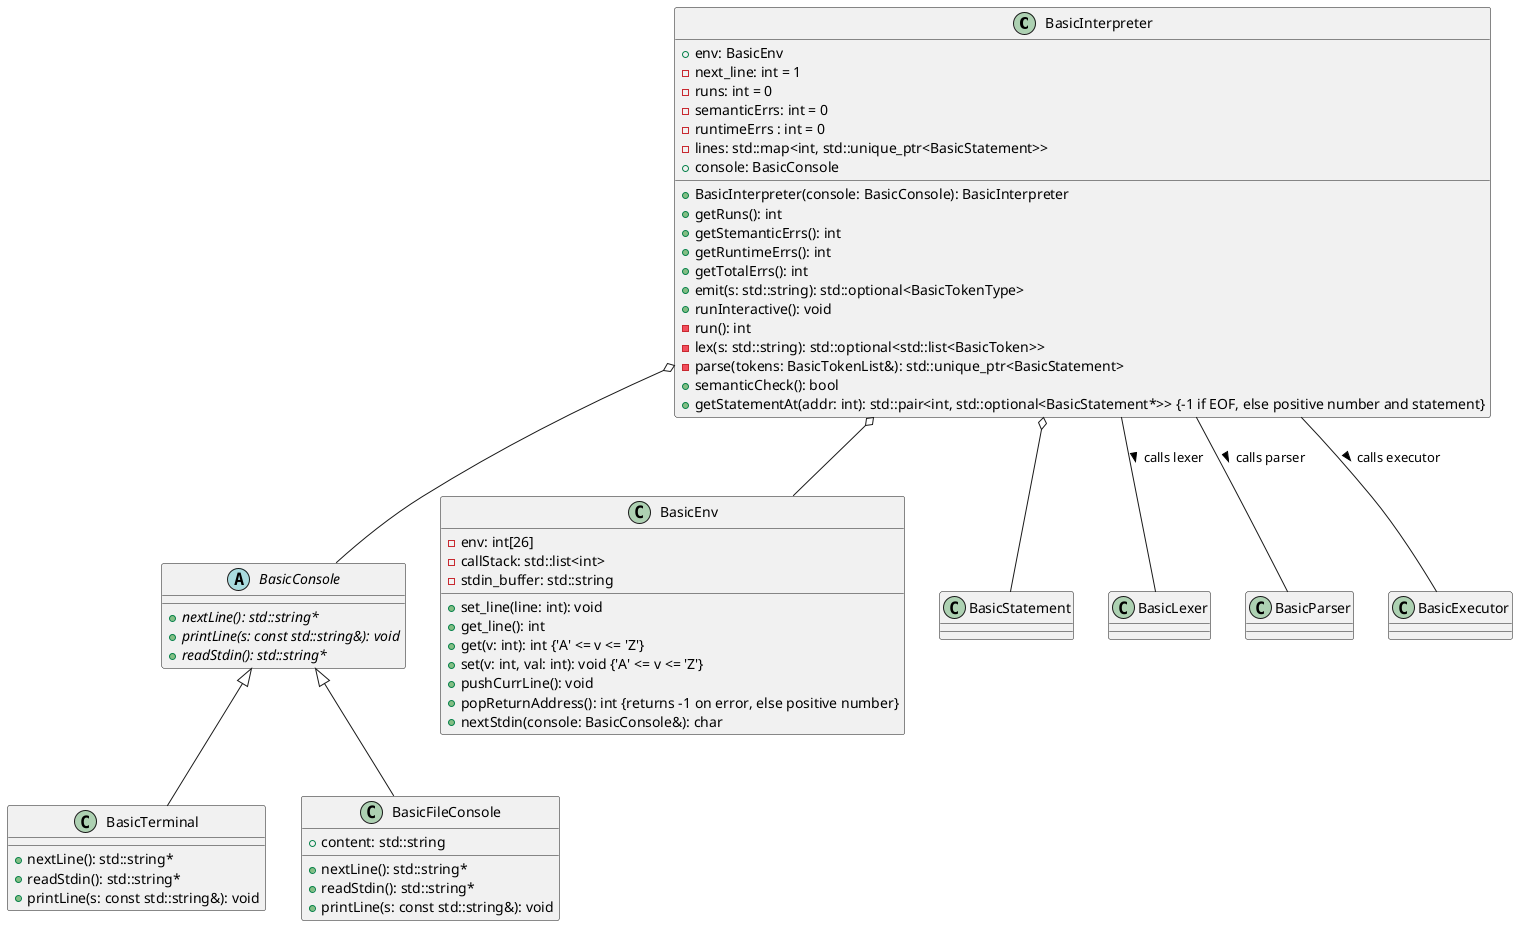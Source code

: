 @startuml Interpreter classes

class BasicInterpreter {
    + env: BasicEnv
    - next_line: int = 1
    - runs: int = 0
    - semanticErrs: int = 0
    - runtimeErrs : int = 0
    - lines: std::map<int, std::unique_ptr<BasicStatement>>
    + console: BasicConsole
    + BasicInterpreter(console: BasicConsole): BasicInterpreter
    + getRuns(): int
    + getStemanticErrs(): int
    + getRuntimeErrs(): int
    + getTotalErrs(): int
    + emit(s: std::string): std::optional<BasicTokenType>
    + runInteractive(): void
    - run(): int
    - lex(s: std::string): std::optional<std::list<BasicToken>>
    - parse(tokens: BasicTokenList&): std::unique_ptr<BasicStatement>
    + semanticCheck(): bool
    + getStatementAt(addr: int): std::pair<int, std::optional<BasicStatement*>> {-1 if EOF, else positive number and statement}
}

abstract class BasicConsole {
    + {abstract} nextLine(): std::string*
    + {abstract} printLine(s: const std::string&): void
    + {abstract} readStdin(): std::string*
}

class BasicTerminal extends BasicConsole {
    + nextLine(): std::string*
    + readStdin(): std::string*
    + printLine(s: const std::string&): void
}

class BasicFileConsole extends BasicConsole {
    + content: std::string
    + nextLine(): std::string*
    + readStdin(): std::string*
    + printLine(s: const std::string&): void
}

class BasicEnv {
    - env: int[26]
    - callStack: std::list<int>
    - stdin_buffer: std::string
    + set_line(line: int): void
    + get_line(): int
    + get(v: int): int {'A' <= v <= 'Z'}
    + set(v: int, val: int): void {'A' <= v <= 'Z'}
    + pushCurrLine(): void
    + popReturnAddress(): int {returns -1 on error, else positive number}
    + nextStdin(console: BasicConsole&): char
}

BasicInterpreter o-- BasicConsole
BasicInterpreter o-- BasicStatement
BasicInterpreter o-- BasicEnv

BasicInterpreter -- BasicLexer : calls lexer >
BasicInterpreter -- BasicParser : calls parser >
BasicInterpreter -- BasicExecutor : calls executor >

@enduml
